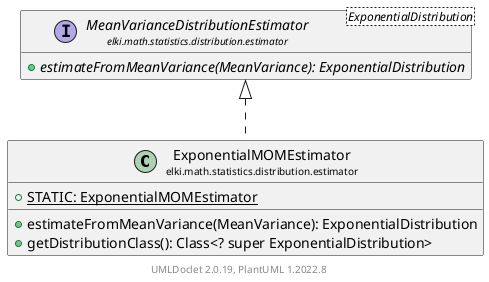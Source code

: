 @startuml
    remove .*\.(Instance|Par|Parameterizer|Factory)$
    set namespaceSeparator none
    hide empty fields
    hide empty methods

    class "<size:14>ExponentialMOMEstimator\n<size:10>elki.math.statistics.distribution.estimator" as elki.math.statistics.distribution.estimator.ExponentialMOMEstimator [[ExponentialMOMEstimator.html]] {
        {static} +STATIC: ExponentialMOMEstimator
        +estimateFromMeanVariance(MeanVariance): ExponentialDistribution
        +getDistributionClass(): Class<? super ExponentialDistribution>
    }

    interface "<size:14>MeanVarianceDistributionEstimator\n<size:10>elki.math.statistics.distribution.estimator" as elki.math.statistics.distribution.estimator.MeanVarianceDistributionEstimator<ExponentialDistribution> [[MeanVarianceDistributionEstimator.html]] {
        {abstract} +estimateFromMeanVariance(MeanVariance): ExponentialDistribution
    }
    class "<size:14>ExponentialMOMEstimator.Par\n<size:10>elki.math.statistics.distribution.estimator" as elki.math.statistics.distribution.estimator.ExponentialMOMEstimator.Par [[ExponentialMOMEstimator.Par.html]]

    elki.math.statistics.distribution.estimator.MeanVarianceDistributionEstimator <|.. elki.math.statistics.distribution.estimator.ExponentialMOMEstimator
    elki.math.statistics.distribution.estimator.ExponentialMOMEstimator +-- elki.math.statistics.distribution.estimator.ExponentialMOMEstimator.Par

    center footer UMLDoclet 2.0.19, PlantUML 1.2022.8
@enduml
